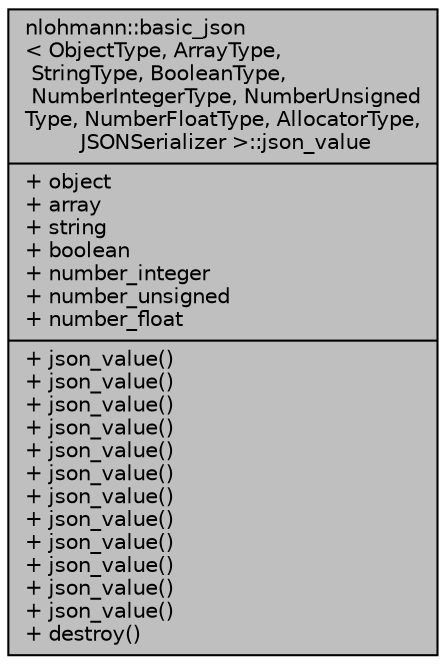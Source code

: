 digraph "nlohmann::basic_json&lt; ObjectType, ArrayType, StringType, BooleanType, NumberIntegerType, NumberUnsignedType, NumberFloatType, AllocatorType, JSONSerializer &gt;::json_value"
{
 // INTERACTIVE_SVG=YES
 // LATEX_PDF_SIZE
  edge [fontname="Helvetica",fontsize="10",labelfontname="Helvetica",labelfontsize="10"];
  node [fontname="Helvetica",fontsize="10",shape=record];
  Node1 [label="{nlohmann::basic_json\l\< ObjectType, ArrayType,\l StringType, BooleanType,\l NumberIntegerType, NumberUnsigned\lType, NumberFloatType, AllocatorType,\l JSONSerializer \>::json_value\n|+ object\l+ array\l+ string\l+ boolean\l+ number_integer\l+ number_unsigned\l+ number_float\l|+ json_value()\l+ json_value()\l+ json_value()\l+ json_value()\l+ json_value()\l+ json_value()\l+ json_value()\l+ json_value()\l+ json_value()\l+ json_value()\l+ json_value()\l+ json_value()\l+ destroy()\l}",height=0.2,width=0.4,color="black", fillcolor="grey75", style="filled", fontcolor="black",tooltip="a JSON value"];
}
